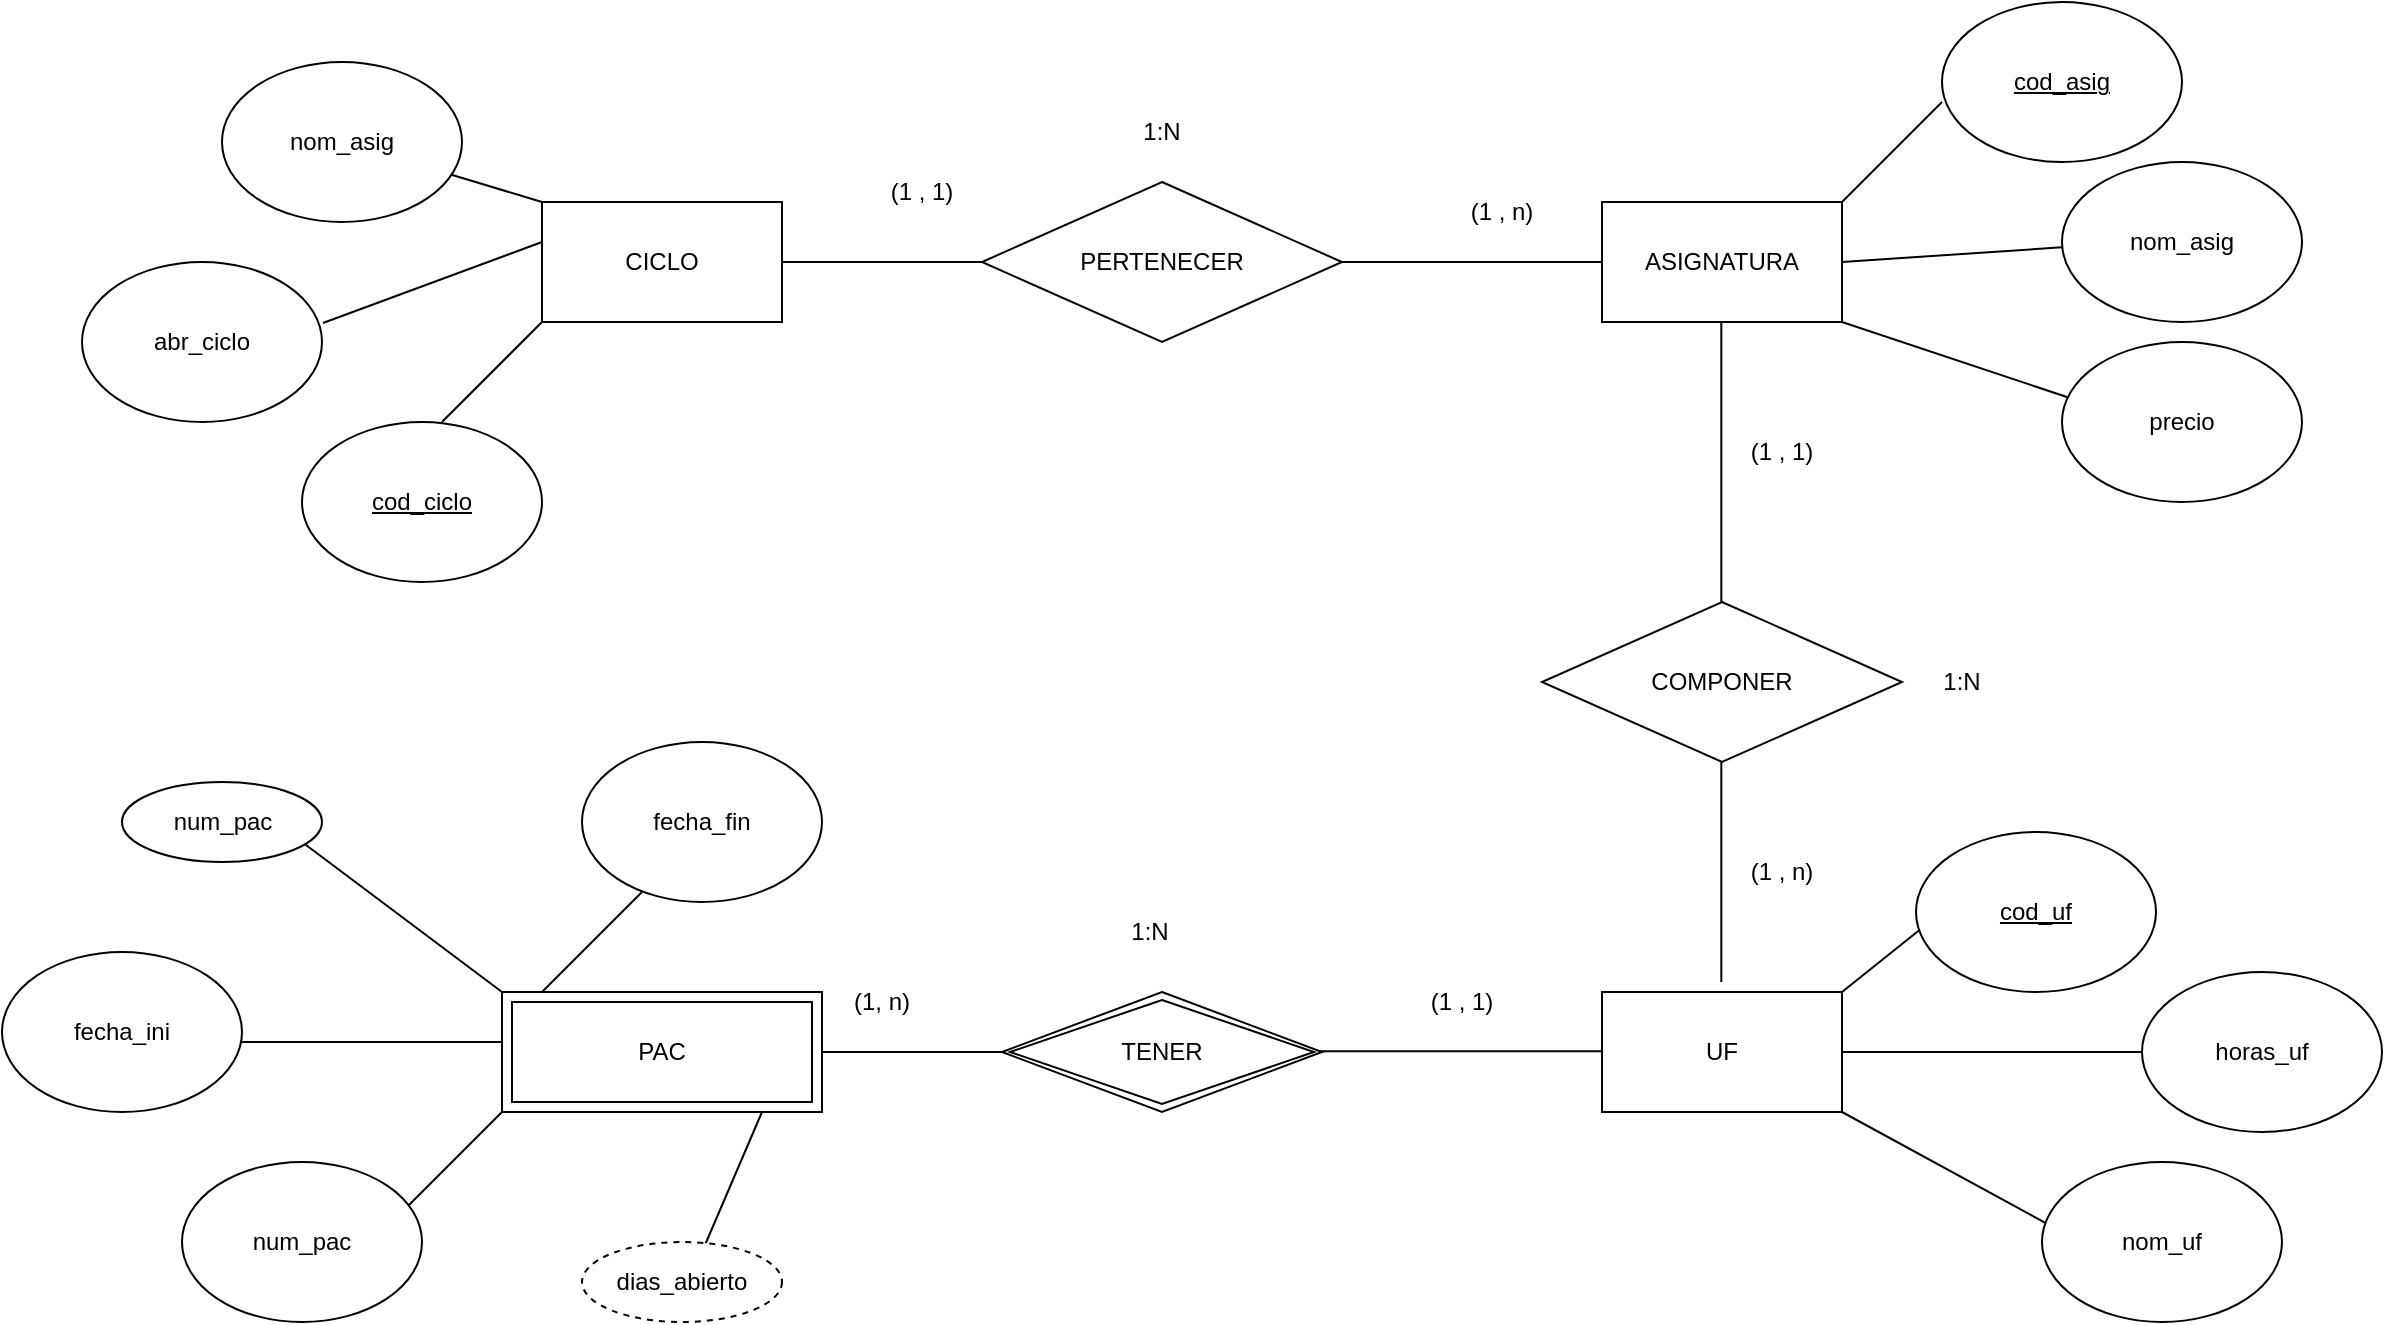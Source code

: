 <mxfile version="24.0.7" type="github">
  <diagram id="C5RBs43oDa-KdzZeNtuy" name="Page-1">
    <mxGraphModel dx="2022" dy="622" grid="1" gridSize="10" guides="1" tooltips="1" connect="1" arrows="1" fold="1" page="1" pageScale="1" pageWidth="827" pageHeight="1169" background="none" math="0" shadow="0">
      <root>
        <mxCell id="WIyWlLk6GJQsqaUBKTNV-0" />
        <mxCell id="WIyWlLk6GJQsqaUBKTNV-1" parent="WIyWlLk6GJQsqaUBKTNV-0" />
        <mxCell id="-CbaL0FSiELE0e2OzcrT-0" value="CICLO" style="rounded=0;whiteSpace=wrap;html=1;labelBackgroundColor=none;" parent="WIyWlLk6GJQsqaUBKTNV-1" vertex="1">
          <mxGeometry x="140" y="160" width="120" height="60" as="geometry" />
        </mxCell>
        <mxCell id="-CbaL0FSiELE0e2OzcrT-2" value="ASIGNATURA" style="rounded=0;whiteSpace=wrap;html=1;labelBackgroundColor=none;" parent="WIyWlLk6GJQsqaUBKTNV-1" vertex="1">
          <mxGeometry x="670" y="160" width="120" height="60" as="geometry" />
        </mxCell>
        <mxCell id="-CbaL0FSiELE0e2OzcrT-3" value="PERTENECER" style="rhombus;whiteSpace=wrap;html=1;rotation=0;labelBackgroundColor=none;" parent="WIyWlLk6GJQsqaUBKTNV-1" vertex="1">
          <mxGeometry x="360" y="150" width="180" height="80" as="geometry" />
        </mxCell>
        <mxCell id="-CbaL0FSiELE0e2OzcrT-8" value="" style="endArrow=none;html=1;rounded=0;exitX=1;exitY=0.5;exitDx=0;exitDy=0;entryX=0;entryY=0.5;entryDx=0;entryDy=0;labelBackgroundColor=none;fontColor=default;" parent="WIyWlLk6GJQsqaUBKTNV-1" source="-CbaL0FSiELE0e2OzcrT-0" target="-CbaL0FSiELE0e2OzcrT-3" edge="1">
          <mxGeometry width="50" height="50" relative="1" as="geometry">
            <mxPoint x="310" y="200" as="sourcePoint" />
            <mxPoint x="360" y="150" as="targetPoint" />
          </mxGeometry>
        </mxCell>
        <mxCell id="-CbaL0FSiELE0e2OzcrT-9" value="" style="endArrow=none;html=1;rounded=0;entryX=0;entryY=0.5;entryDx=0;entryDy=0;labelBackgroundColor=none;fontColor=default;" parent="WIyWlLk6GJQsqaUBKTNV-1" source="-CbaL0FSiELE0e2OzcrT-3" target="-CbaL0FSiELE0e2OzcrT-2" edge="1">
          <mxGeometry width="50" height="50" relative="1" as="geometry">
            <mxPoint x="580" y="240" as="sourcePoint" />
            <mxPoint x="650.711" y="190" as="targetPoint" />
          </mxGeometry>
        </mxCell>
        <mxCell id="-CbaL0FSiELE0e2OzcrT-12" value="(1 , n)" style="text;html=1;align=center;verticalAlign=middle;whiteSpace=wrap;rounded=0;labelBackgroundColor=none;" parent="WIyWlLk6GJQsqaUBKTNV-1" vertex="1">
          <mxGeometry x="590" y="150" width="60" height="30" as="geometry" />
        </mxCell>
        <mxCell id="-CbaL0FSiELE0e2OzcrT-13" value="1:N" style="text;html=1;align=center;verticalAlign=middle;whiteSpace=wrap;rounded=0;labelBackgroundColor=none;" parent="WIyWlLk6GJQsqaUBKTNV-1" vertex="1">
          <mxGeometry x="420" y="110" width="60" height="30" as="geometry" />
        </mxCell>
        <mxCell id="-CbaL0FSiELE0e2OzcrT-14" value="" style="endArrow=none;html=1;rounded=0;labelBackgroundColor=none;fontColor=default;" parent="WIyWlLk6GJQsqaUBKTNV-1" edge="1">
          <mxGeometry width="50" height="50" relative="1" as="geometry">
            <mxPoint x="729.66" y="360" as="sourcePoint" />
            <mxPoint x="729.66" y="220" as="targetPoint" />
          </mxGeometry>
        </mxCell>
        <mxCell id="-CbaL0FSiELE0e2OzcrT-15" value="COMPONER" style="rhombus;whiteSpace=wrap;html=1;rotation=0;labelBackgroundColor=none;" parent="WIyWlLk6GJQsqaUBKTNV-1" vertex="1">
          <mxGeometry x="640" y="360" width="180" height="80" as="geometry" />
        </mxCell>
        <mxCell id="-CbaL0FSiELE0e2OzcrT-16" value="" style="endArrow=none;html=1;rounded=0;labelBackgroundColor=none;fontColor=default;" parent="WIyWlLk6GJQsqaUBKTNV-1" edge="1">
          <mxGeometry width="50" height="50" relative="1" as="geometry">
            <mxPoint x="729.66" y="550" as="sourcePoint" />
            <mxPoint x="729.66" y="440" as="targetPoint" />
          </mxGeometry>
        </mxCell>
        <mxCell id="-CbaL0FSiELE0e2OzcrT-17" value="UF" style="rounded=0;whiteSpace=wrap;html=1;labelBackgroundColor=none;" parent="WIyWlLk6GJQsqaUBKTNV-1" vertex="1">
          <mxGeometry x="670" y="555" width="120" height="60" as="geometry" />
        </mxCell>
        <mxCell id="-CbaL0FSiELE0e2OzcrT-18" value="(1 , n)" style="text;html=1;align=center;verticalAlign=middle;whiteSpace=wrap;rounded=0;labelBackgroundColor=none;" parent="WIyWlLk6GJQsqaUBKTNV-1" vertex="1">
          <mxGeometry x="730" y="480" width="60" height="30" as="geometry" />
        </mxCell>
        <mxCell id="-CbaL0FSiELE0e2OzcrT-19" value="(1 , 1)" style="text;html=1;align=center;verticalAlign=middle;whiteSpace=wrap;rounded=0;labelBackgroundColor=none;" parent="WIyWlLk6GJQsqaUBKTNV-1" vertex="1">
          <mxGeometry x="300" y="140" width="60" height="30" as="geometry" />
        </mxCell>
        <mxCell id="-CbaL0FSiELE0e2OzcrT-20" value="(1 , 1)" style="text;html=1;align=center;verticalAlign=middle;whiteSpace=wrap;rounded=0;labelBackgroundColor=none;" parent="WIyWlLk6GJQsqaUBKTNV-1" vertex="1">
          <mxGeometry x="730" y="270" width="60" height="30" as="geometry" />
        </mxCell>
        <mxCell id="-CbaL0FSiELE0e2OzcrT-21" value="1:N" style="text;html=1;align=center;verticalAlign=middle;whiteSpace=wrap;rounded=0;labelBackgroundColor=none;" parent="WIyWlLk6GJQsqaUBKTNV-1" vertex="1">
          <mxGeometry x="820" y="385" width="60" height="30" as="geometry" />
        </mxCell>
        <mxCell id="-CbaL0FSiELE0e2OzcrT-22" value="" style="endArrow=none;html=1;rounded=0;labelBackgroundColor=none;fontColor=default;" parent="WIyWlLk6GJQsqaUBKTNV-1" edge="1">
          <mxGeometry width="50" height="50" relative="1" as="geometry">
            <mxPoint x="520" y="584.66" as="sourcePoint" />
            <mxPoint x="670" y="584.66" as="targetPoint" />
          </mxGeometry>
        </mxCell>
        <mxCell id="-CbaL0FSiELE0e2OzcrT-26" value="(1, n)" style="text;html=1;align=center;verticalAlign=middle;whiteSpace=wrap;rounded=0;labelBackgroundColor=none;" parent="WIyWlLk6GJQsqaUBKTNV-1" vertex="1">
          <mxGeometry x="280" y="545" width="60" height="30" as="geometry" />
        </mxCell>
        <mxCell id="-CbaL0FSiELE0e2OzcrT-27" value="(1 , 1)" style="text;html=1;align=center;verticalAlign=middle;whiteSpace=wrap;rounded=0;labelBackgroundColor=none;" parent="WIyWlLk6GJQsqaUBKTNV-1" vertex="1">
          <mxGeometry x="570" y="545" width="60" height="30" as="geometry" />
        </mxCell>
        <mxCell id="-CbaL0FSiELE0e2OzcrT-28" value="1:N" style="text;html=1;align=center;verticalAlign=middle;whiteSpace=wrap;rounded=0;labelBackgroundColor=none;" parent="WIyWlLk6GJQsqaUBKTNV-1" vertex="1">
          <mxGeometry x="414" y="510" width="60" height="30" as="geometry" />
        </mxCell>
        <mxCell id="-CbaL0FSiELE0e2OzcrT-29" value="" style="endArrow=none;html=1;rounded=0;labelBackgroundColor=none;fontColor=default;" parent="WIyWlLk6GJQsqaUBKTNV-1" edge="1">
          <mxGeometry width="50" height="50" relative="1" as="geometry">
            <mxPoint x="90" y="270" as="sourcePoint" />
            <mxPoint x="140" y="220" as="targetPoint" />
          </mxGeometry>
        </mxCell>
        <mxCell id="-CbaL0FSiELE0e2OzcrT-30" value="&lt;u&gt;cod_ciclo&lt;/u&gt;" style="ellipse;whiteSpace=wrap;html=1;labelBackgroundColor=none;" parent="WIyWlLk6GJQsqaUBKTNV-1" vertex="1">
          <mxGeometry x="20" y="270" width="120" height="80" as="geometry" />
        </mxCell>
        <mxCell id="-CbaL0FSiELE0e2OzcrT-31" value="" style="endArrow=none;html=1;rounded=0;exitX=0;exitY=0;exitDx=0;exitDy=0;labelBackgroundColor=none;fontColor=default;" parent="WIyWlLk6GJQsqaUBKTNV-1" source="-CbaL0FSiELE0e2OzcrT-0" target="-CbaL0FSiELE0e2OzcrT-32" edge="1">
          <mxGeometry width="50" height="50" relative="1" as="geometry">
            <mxPoint x="80" y="120" as="sourcePoint" />
            <mxPoint x="140" y="160" as="targetPoint" />
          </mxGeometry>
        </mxCell>
        <mxCell id="-CbaL0FSiELE0e2OzcrT-32" value="nom_asig" style="ellipse;whiteSpace=wrap;html=1;labelBackgroundColor=none;" parent="WIyWlLk6GJQsqaUBKTNV-1" vertex="1">
          <mxGeometry x="-20" y="90" width="120" height="80" as="geometry" />
        </mxCell>
        <mxCell id="-CbaL0FSiELE0e2OzcrT-33" value="" style="endArrow=none;html=1;rounded=0;labelBackgroundColor=none;fontColor=default;" parent="WIyWlLk6GJQsqaUBKTNV-1" target="-CbaL0FSiELE0e2OzcrT-34" edge="1">
          <mxGeometry width="50" height="50" relative="1" as="geometry">
            <mxPoint x="-60" y="230" as="sourcePoint" />
            <mxPoint x="140" y="180" as="targetPoint" />
          </mxGeometry>
        </mxCell>
        <mxCell id="-CbaL0FSiELE0e2OzcrT-34" value="abr_ciclo" style="ellipse;whiteSpace=wrap;html=1;labelBackgroundColor=none;" parent="WIyWlLk6GJQsqaUBKTNV-1" vertex="1">
          <mxGeometry x="-90" y="190" width="120" height="80" as="geometry" />
        </mxCell>
        <mxCell id="-CbaL0FSiELE0e2OzcrT-36" value="" style="endArrow=none;html=1;rounded=0;exitX=1.004;exitY=0.381;exitDx=0;exitDy=0;exitPerimeter=0;labelBackgroundColor=none;fontColor=default;" parent="WIyWlLk6GJQsqaUBKTNV-1" source="-CbaL0FSiELE0e2OzcrT-34" edge="1">
          <mxGeometry width="50" height="50" relative="1" as="geometry">
            <mxPoint x="90" y="230" as="sourcePoint" />
            <mxPoint x="140" y="180" as="targetPoint" />
          </mxGeometry>
        </mxCell>
        <mxCell id="-CbaL0FSiELE0e2OzcrT-38" value="PAC" style="shape=ext;margin=3;double=1;whiteSpace=wrap;html=1;align=center;labelBackgroundColor=none;" parent="WIyWlLk6GJQsqaUBKTNV-1" vertex="1">
          <mxGeometry x="120" y="555" width="160" height="60" as="geometry" />
        </mxCell>
        <mxCell id="-CbaL0FSiELE0e2OzcrT-39" value="" style="endArrow=none;html=1;rounded=0;labelBackgroundColor=none;fontColor=default;" parent="WIyWlLk6GJQsqaUBKTNV-1" edge="1">
          <mxGeometry width="50" height="50" relative="1" as="geometry">
            <mxPoint x="790" y="160" as="sourcePoint" />
            <mxPoint x="840" y="110" as="targetPoint" />
          </mxGeometry>
        </mxCell>
        <mxCell id="-CbaL0FSiELE0e2OzcrT-40" value="" style="endArrow=none;html=1;rounded=0;labelBackgroundColor=none;fontColor=default;" parent="WIyWlLk6GJQsqaUBKTNV-1" edge="1">
          <mxGeometry width="50" height="50" relative="1" as="geometry">
            <mxPoint x="790" y="190" as="sourcePoint" />
            <mxPoint x="940" y="180" as="targetPoint" />
          </mxGeometry>
        </mxCell>
        <mxCell id="-CbaL0FSiELE0e2OzcrT-41" value="" style="endArrow=none;html=1;rounded=0;labelBackgroundColor=none;fontColor=default;" parent="WIyWlLk6GJQsqaUBKTNV-1" edge="1">
          <mxGeometry width="50" height="50" relative="1" as="geometry">
            <mxPoint x="790" y="220" as="sourcePoint" />
            <mxPoint x="910" y="260" as="targetPoint" />
          </mxGeometry>
        </mxCell>
        <mxCell id="-CbaL0FSiELE0e2OzcrT-42" value="&lt;u&gt;cod_asig&lt;/u&gt;" style="ellipse;whiteSpace=wrap;html=1;labelBackgroundColor=none;" parent="WIyWlLk6GJQsqaUBKTNV-1" vertex="1">
          <mxGeometry x="840" y="60" width="120" height="80" as="geometry" />
        </mxCell>
        <mxCell id="-CbaL0FSiELE0e2OzcrT-43" value="nom_asig" style="ellipse;whiteSpace=wrap;html=1;labelBackgroundColor=none;" parent="WIyWlLk6GJQsqaUBKTNV-1" vertex="1">
          <mxGeometry x="900" y="140" width="120" height="80" as="geometry" />
        </mxCell>
        <mxCell id="-CbaL0FSiELE0e2OzcrT-44" value="precio" style="ellipse;whiteSpace=wrap;html=1;labelBackgroundColor=none;" parent="WIyWlLk6GJQsqaUBKTNV-1" vertex="1">
          <mxGeometry x="900" y="230" width="120" height="80" as="geometry" />
        </mxCell>
        <mxCell id="-CbaL0FSiELE0e2OzcrT-45" value="" style="endArrow=none;html=1;rounded=0;labelBackgroundColor=none;fontColor=default;" parent="WIyWlLk6GJQsqaUBKTNV-1" edge="1">
          <mxGeometry width="50" height="50" relative="1" as="geometry">
            <mxPoint x="790" y="555" as="sourcePoint" />
            <mxPoint x="840" y="515" as="targetPoint" />
          </mxGeometry>
        </mxCell>
        <mxCell id="-CbaL0FSiELE0e2OzcrT-46" value="&lt;u&gt;cod_uf&lt;/u&gt;" style="ellipse;whiteSpace=wrap;html=1;labelBackgroundColor=none;" parent="WIyWlLk6GJQsqaUBKTNV-1" vertex="1">
          <mxGeometry x="827" y="475" width="120" height="80" as="geometry" />
        </mxCell>
        <mxCell id="-CbaL0FSiELE0e2OzcrT-47" value="" style="endArrow=none;html=1;rounded=0;labelBackgroundColor=none;fontColor=default;" parent="WIyWlLk6GJQsqaUBKTNV-1" edge="1">
          <mxGeometry width="50" height="50" relative="1" as="geometry">
            <mxPoint x="790" y="615" as="sourcePoint" />
            <mxPoint x="900" y="675" as="targetPoint" />
          </mxGeometry>
        </mxCell>
        <mxCell id="-CbaL0FSiELE0e2OzcrT-48" value="nom_uf" style="ellipse;whiteSpace=wrap;html=1;labelBackgroundColor=none;" parent="WIyWlLk6GJQsqaUBKTNV-1" vertex="1">
          <mxGeometry x="890" y="640" width="120" height="80" as="geometry" />
        </mxCell>
        <mxCell id="-CbaL0FSiELE0e2OzcrT-49" value="" style="endArrow=none;html=1;rounded=0;exitX=1;exitY=0.5;exitDx=0;exitDy=0;labelBackgroundColor=none;fontColor=default;" parent="WIyWlLk6GJQsqaUBKTNV-1" source="-CbaL0FSiELE0e2OzcrT-17" edge="1">
          <mxGeometry width="50" height="50" relative="1" as="geometry">
            <mxPoint x="860" y="610" as="sourcePoint" />
            <mxPoint x="970" y="585" as="targetPoint" />
          </mxGeometry>
        </mxCell>
        <mxCell id="-CbaL0FSiELE0e2OzcrT-50" value="horas_uf" style="ellipse;whiteSpace=wrap;html=1;labelBackgroundColor=none;" parent="WIyWlLk6GJQsqaUBKTNV-1" vertex="1">
          <mxGeometry x="940" y="545" width="120" height="80" as="geometry" />
        </mxCell>
        <mxCell id="-CbaL0FSiELE0e2OzcrT-51" value="TENER" style="shape=rhombus;double=1;perimeter=rhombusPerimeter;whiteSpace=wrap;html=1;align=center;labelBackgroundColor=none;" parent="WIyWlLk6GJQsqaUBKTNV-1" vertex="1">
          <mxGeometry x="370" y="555" width="160" height="60" as="geometry" />
        </mxCell>
        <mxCell id="-CbaL0FSiELE0e2OzcrT-57" value="" style="line;strokeWidth=1;rotatable=0;dashed=0;labelPosition=right;align=left;verticalAlign=middle;spacingTop=0;spacingLeft=6;points=[];portConstraint=eastwest;labelBackgroundColor=none;" parent="WIyWlLk6GJQsqaUBKTNV-1" vertex="1">
          <mxGeometry x="280" y="580" width="90" height="10" as="geometry" />
        </mxCell>
        <mxCell id="-CbaL0FSiELE0e2OzcrT-59" value="" style="endArrow=none;html=1;rounded=0;labelBackgroundColor=none;fontColor=default;" parent="WIyWlLk6GJQsqaUBKTNV-1" edge="1">
          <mxGeometry width="50" height="50" relative="1" as="geometry">
            <mxPoint x="70" y="665" as="sourcePoint" />
            <mxPoint x="120" y="615" as="targetPoint" />
          </mxGeometry>
        </mxCell>
        <mxCell id="-CbaL0FSiELE0e2OzcrT-60" value="num_pac" style="ellipse;whiteSpace=wrap;html=1;labelBackgroundColor=none;" parent="WIyWlLk6GJQsqaUBKTNV-1" vertex="1">
          <mxGeometry x="-40" y="640" width="120" height="80" as="geometry" />
        </mxCell>
        <mxCell id="-CbaL0FSiELE0e2OzcrT-61" value="" style="endArrow=none;html=1;rounded=0;labelBackgroundColor=none;fontColor=default;" parent="WIyWlLk6GJQsqaUBKTNV-1" edge="1">
          <mxGeometry width="50" height="50" relative="1" as="geometry">
            <mxPoint x="20" y="480" as="sourcePoint" />
            <mxPoint x="120" y="555" as="targetPoint" />
          </mxGeometry>
        </mxCell>
        <mxCell id="-CbaL0FSiELE0e2OzcrT-63" value="" style="endArrow=none;html=1;rounded=0;labelBackgroundColor=none;fontColor=default;" parent="WIyWlLk6GJQsqaUBKTNV-1" edge="1">
          <mxGeometry width="50" height="50" relative="1" as="geometry">
            <mxPoint x="-30" y="580" as="sourcePoint" />
            <mxPoint x="120" y="580" as="targetPoint" />
          </mxGeometry>
        </mxCell>
        <mxCell id="-CbaL0FSiELE0e2OzcrT-64" value="fecha_ini" style="ellipse;whiteSpace=wrap;html=1;labelBackgroundColor=none;" parent="WIyWlLk6GJQsqaUBKTNV-1" vertex="1">
          <mxGeometry x="-130" y="535" width="120" height="80" as="geometry" />
        </mxCell>
        <mxCell id="-CbaL0FSiELE0e2OzcrT-66" value="fecha_fin" style="ellipse;whiteSpace=wrap;html=1;labelBackgroundColor=none;" parent="WIyWlLk6GJQsqaUBKTNV-1" vertex="1">
          <mxGeometry x="160" y="430" width="120" height="80" as="geometry" />
        </mxCell>
        <mxCell id="-CbaL0FSiELE0e2OzcrT-67" value="" style="endArrow=none;html=1;rounded=0;labelBackgroundColor=none;fontColor=default;" parent="WIyWlLk6GJQsqaUBKTNV-1" edge="1">
          <mxGeometry width="50" height="50" relative="1" as="geometry">
            <mxPoint x="220" y="685" as="sourcePoint" />
            <mxPoint x="250" y="615" as="targetPoint" />
          </mxGeometry>
        </mxCell>
        <mxCell id="-CbaL0FSiELE0e2OzcrT-68" value="" style="endArrow=none;html=1;rounded=0;labelBackgroundColor=none;fontColor=default;" parent="WIyWlLk6GJQsqaUBKTNV-1" edge="1">
          <mxGeometry width="50" height="50" relative="1" as="geometry">
            <mxPoint x="140" y="555" as="sourcePoint" />
            <mxPoint x="190" y="505" as="targetPoint" />
          </mxGeometry>
        </mxCell>
        <mxCell id="-CbaL0FSiELE0e2OzcrT-70" value="dias_abierto" style="ellipse;whiteSpace=wrap;html=1;align=center;dashed=1;labelBackgroundColor=none;" parent="WIyWlLk6GJQsqaUBKTNV-1" vertex="1">
          <mxGeometry x="160" y="680" width="100" height="40" as="geometry" />
        </mxCell>
        <mxCell id="-CbaL0FSiELE0e2OzcrT-80" value="num_pac" style="ellipse;align=center;fontStyle=0;strokeColor=default;html=1;textShadow=0;labelBorderColor=none;labelBackgroundColor=none;verticalAlign=middle;" parent="WIyWlLk6GJQsqaUBKTNV-1" vertex="1">
          <mxGeometry x="-70" y="450" width="100" height="40" as="geometry" />
        </mxCell>
      </root>
    </mxGraphModel>
  </diagram>
</mxfile>

